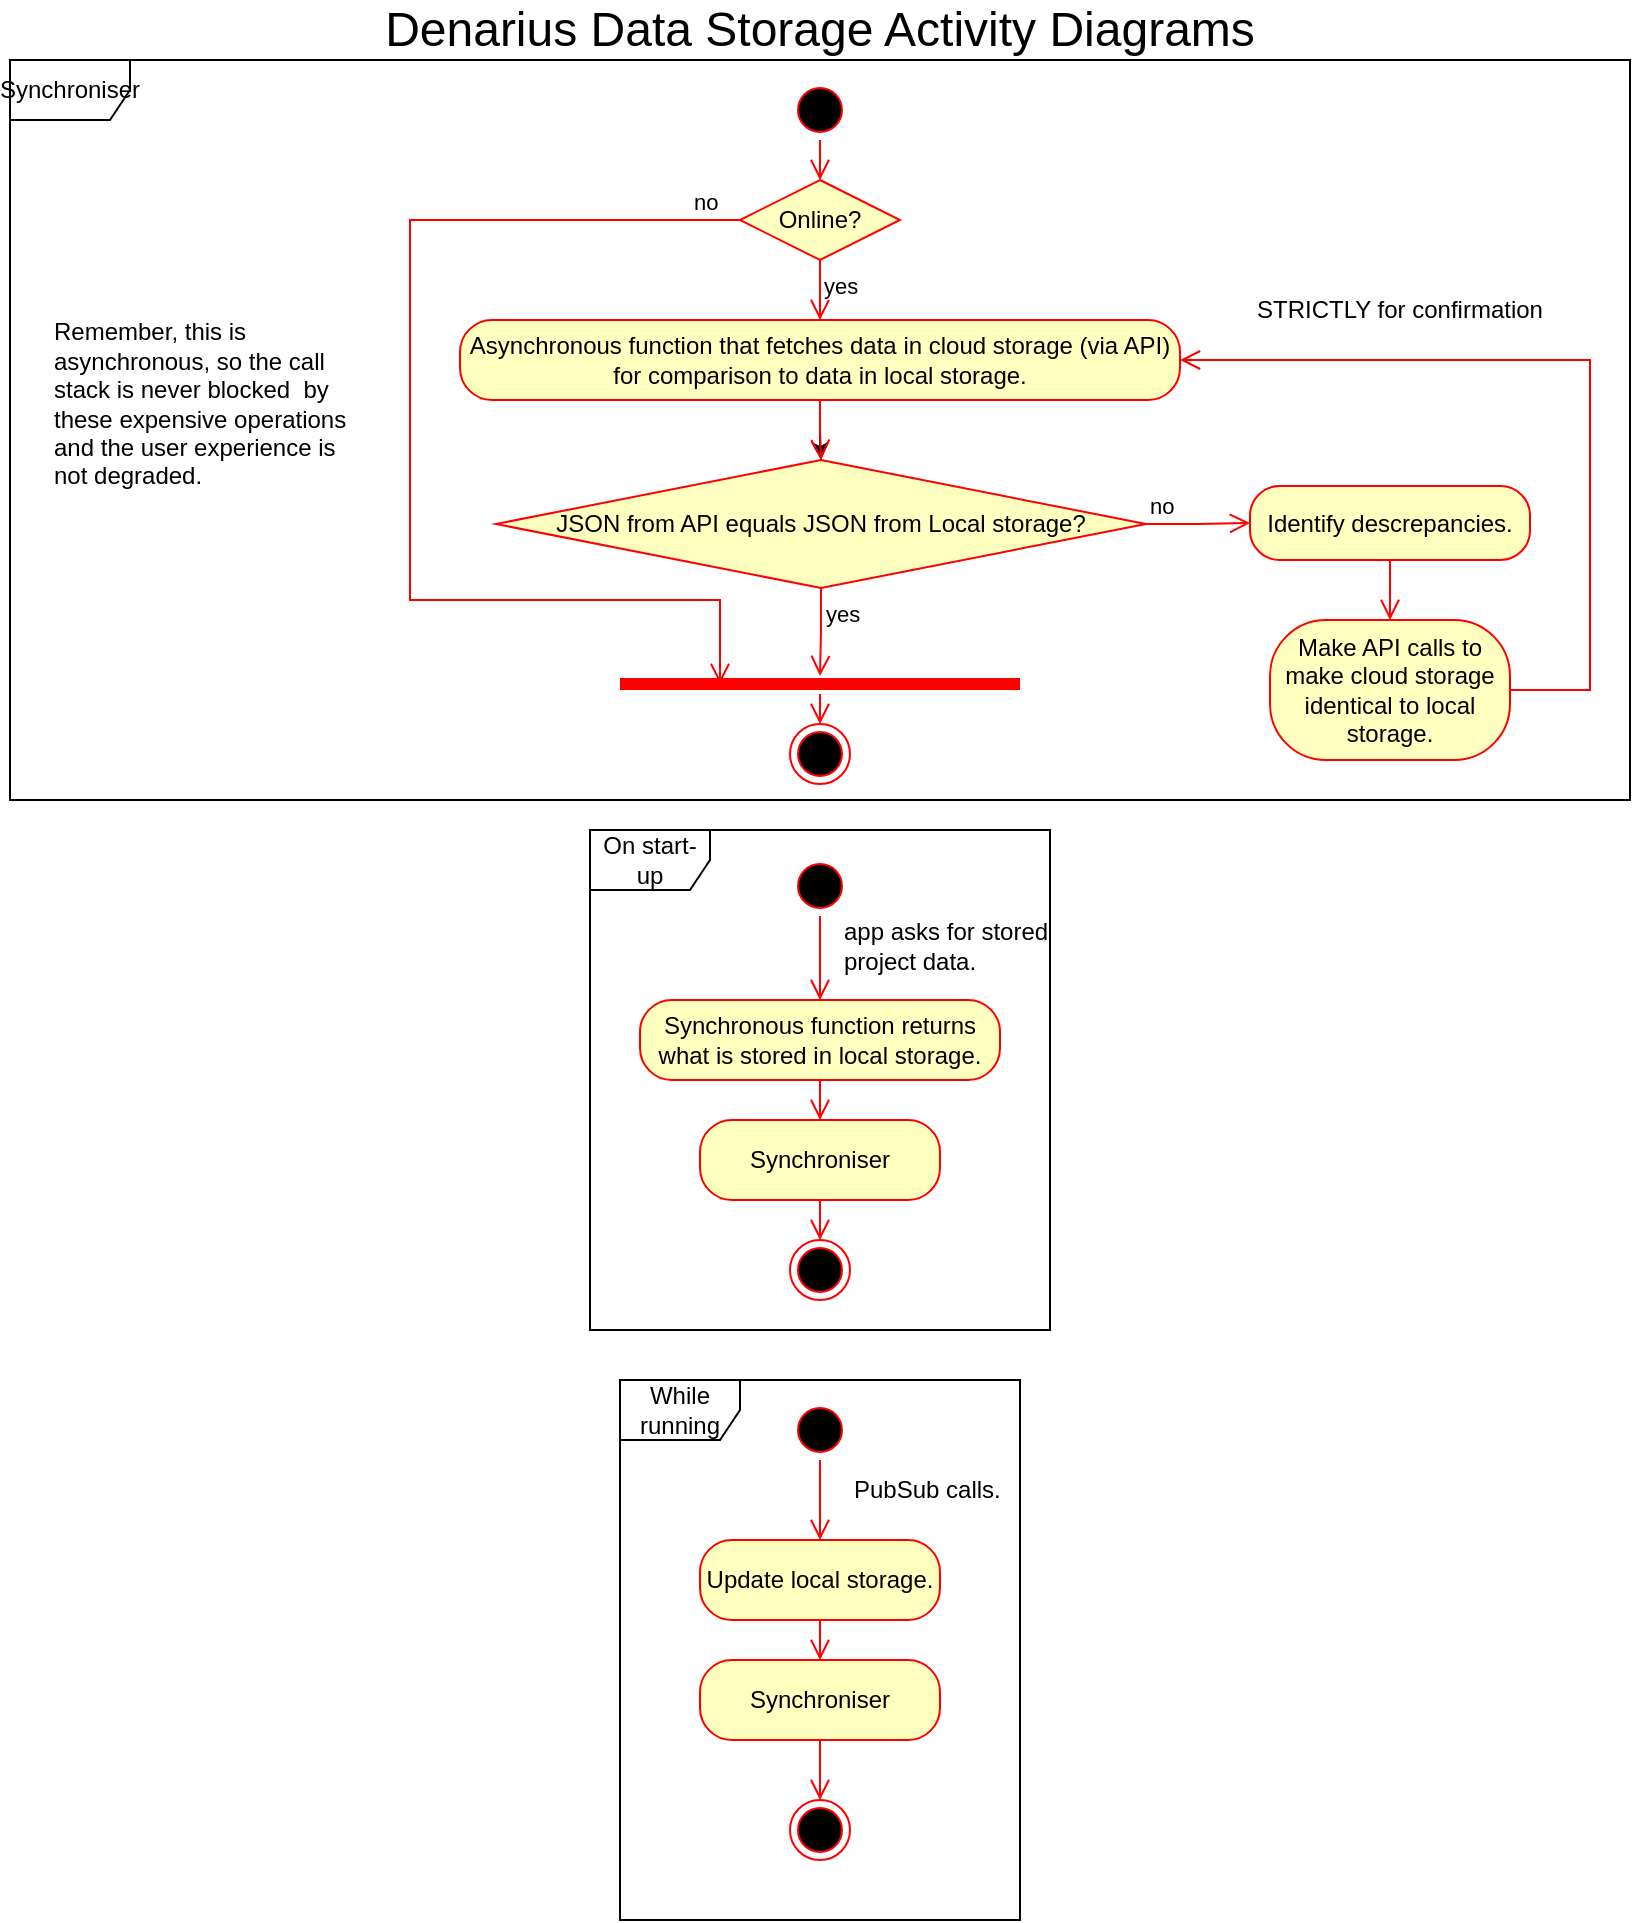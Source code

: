 <mxfile version="25.0.1">
  <diagram name="Page-1" id="VF0y1aDcz5su1bIi3bI6">
    <mxGraphModel dx="1120" dy="547" grid="1" gridSize="10" guides="1" tooltips="1" connect="1" arrows="1" fold="1" page="1" pageScale="1" pageWidth="850" pageHeight="1100" math="0" shadow="0">
      <root>
        <mxCell id="0" />
        <mxCell id="1" parent="0" />
        <mxCell id="4bx4nQR8MUudnulczVn6-1" value="&lt;font style=&quot;font-size: 24px;&quot;&gt;Denarius Data Storage Activity Diagrams&lt;/font&gt;" style="text;html=1;align=center;verticalAlign=middle;whiteSpace=wrap;rounded=0;" vertex="1" parent="1">
          <mxGeometry x="160" y="10" width="530" height="30" as="geometry" />
        </mxCell>
        <mxCell id="4bx4nQR8MUudnulczVn6-2" value="" style="ellipse;html=1;shape=startState;fillColor=#000000;strokeColor=#ff0000;" vertex="1" parent="1">
          <mxGeometry x="410" y="438" width="30" height="30" as="geometry" />
        </mxCell>
        <mxCell id="4bx4nQR8MUudnulczVn6-3" value="" style="edgeStyle=orthogonalEdgeStyle;html=1;verticalAlign=bottom;endArrow=open;endSize=8;strokeColor=#ff0000;rounded=0;entryX=0.5;entryY=0;entryDx=0;entryDy=0;" edge="1" source="4bx4nQR8MUudnulczVn6-2" parent="1" target="4bx4nQR8MUudnulczVn6-5">
          <mxGeometry relative="1" as="geometry">
            <mxPoint x="420" y="528" as="targetPoint" />
          </mxGeometry>
        </mxCell>
        <mxCell id="4bx4nQR8MUudnulczVn6-4" value="app asks for stored project data." style="text;html=1;align=left;verticalAlign=middle;whiteSpace=wrap;rounded=0;" vertex="1" parent="1">
          <mxGeometry x="435" y="468" width="105" height="30" as="geometry" />
        </mxCell>
        <mxCell id="4bx4nQR8MUudnulczVn6-5" value="Synchronous function returns what is stored in local storage." style="rounded=1;whiteSpace=wrap;html=1;arcSize=40;fontColor=#000000;fillColor=#ffffc0;strokeColor=#ff0000;" vertex="1" parent="1">
          <mxGeometry x="335" y="510" width="180" height="40" as="geometry" />
        </mxCell>
        <mxCell id="4bx4nQR8MUudnulczVn6-6" value="" style="edgeStyle=orthogonalEdgeStyle;html=1;verticalAlign=bottom;endArrow=open;endSize=8;strokeColor=#ff0000;rounded=0;entryX=0.5;entryY=0;entryDx=0;entryDy=0;" edge="1" source="4bx4nQR8MUudnulczVn6-5" parent="1" target="4bx4nQR8MUudnulczVn6-49">
          <mxGeometry relative="1" as="geometry">
            <mxPoint x="425" y="570" as="targetPoint" />
          </mxGeometry>
        </mxCell>
        <mxCell id="4bx4nQR8MUudnulczVn6-57" value="" style="edgeStyle=orthogonalEdgeStyle;rounded=0;orthogonalLoop=1;jettySize=auto;html=1;" edge="1" parent="1" source="4bx4nQR8MUudnulczVn6-8" target="4bx4nQR8MUudnulczVn6-13">
          <mxGeometry relative="1" as="geometry" />
        </mxCell>
        <mxCell id="4bx4nQR8MUudnulczVn6-8" value="Asynchronous function that fetches data in cloud storage (via API) for comparison to data in local storage." style="rounded=1;whiteSpace=wrap;html=1;arcSize=40;fontColor=#000000;fillColor=#ffffc0;strokeColor=#ff0000;" vertex="1" parent="1">
          <mxGeometry x="245" y="170" width="360" height="40" as="geometry" />
        </mxCell>
        <mxCell id="4bx4nQR8MUudnulczVn6-9" value="" style="edgeStyle=orthogonalEdgeStyle;html=1;verticalAlign=bottom;endArrow=open;endSize=8;strokeColor=#ff0000;rounded=0;entryX=0.5;entryY=0;entryDx=0;entryDy=0;exitX=0.5;exitY=1;exitDx=0;exitDy=0;" edge="1" source="4bx4nQR8MUudnulczVn6-8" parent="1" target="4bx4nQR8MUudnulczVn6-13">
          <mxGeometry relative="1" as="geometry">
            <mxPoint x="425" y="260" as="targetPoint" />
            <mxPoint x="425" y="209" as="sourcePoint" />
          </mxGeometry>
        </mxCell>
        <mxCell id="4bx4nQR8MUudnulczVn6-10" value="Remember, this is asynchronous, so the call stack is never blocked&amp;nbsp; by these expensive operations and the user experience is not degraded." style="text;html=1;align=left;verticalAlign=middle;whiteSpace=wrap;rounded=0;" vertex="1" parent="1">
          <mxGeometry x="40" y="170" width="150" height="84" as="geometry" />
        </mxCell>
        <mxCell id="4bx4nQR8MUudnulczVn6-13" value="JSON from API equals JSON from Local storage?" style="rhombus;whiteSpace=wrap;html=1;fontColor=#000000;fillColor=#ffffc0;strokeColor=#ff0000;" vertex="1" parent="1">
          <mxGeometry x="263" y="240" width="325" height="64" as="geometry" />
        </mxCell>
        <mxCell id="4bx4nQR8MUudnulczVn6-14" value="no" style="edgeStyle=orthogonalEdgeStyle;html=1;align=left;verticalAlign=bottom;endArrow=open;endSize=8;strokeColor=#ff0000;rounded=0;entryX=0;entryY=0.5;entryDx=0;entryDy=0;" edge="1" source="4bx4nQR8MUudnulczVn6-13" parent="1" target="4bx4nQR8MUudnulczVn6-19">
          <mxGeometry x="-1" relative="1" as="geometry">
            <mxPoint x="650" y="272" as="targetPoint" />
          </mxGeometry>
        </mxCell>
        <mxCell id="4bx4nQR8MUudnulczVn6-15" value="yes" style="edgeStyle=orthogonalEdgeStyle;html=1;align=left;verticalAlign=top;endArrow=open;endSize=8;strokeColor=#ff0000;rounded=0;entryX=0.5;entryY=0.1;entryDx=0;entryDy=0;entryPerimeter=0;" edge="1" source="4bx4nQR8MUudnulczVn6-13" parent="1" target="4bx4nQR8MUudnulczVn6-58">
          <mxGeometry x="-1" relative="1" as="geometry">
            <mxPoint x="426" y="350" as="targetPoint" />
          </mxGeometry>
        </mxCell>
        <mxCell id="4bx4nQR8MUudnulczVn6-16" value="" style="ellipse;html=1;shape=endState;fillColor=#000000;strokeColor=#ff0000;" vertex="1" parent="1">
          <mxGeometry x="410" y="372" width="30" height="30" as="geometry" />
        </mxCell>
        <mxCell id="4bx4nQR8MUudnulczVn6-19" value="Identify descrepancies." style="rounded=1;whiteSpace=wrap;html=1;arcSize=40;fontColor=#000000;fillColor=#ffffc0;strokeColor=#ff0000;" vertex="1" parent="1">
          <mxGeometry x="640" y="253" width="140" height="37" as="geometry" />
        </mxCell>
        <mxCell id="4bx4nQR8MUudnulczVn6-20" value="" style="edgeStyle=orthogonalEdgeStyle;html=1;verticalAlign=bottom;endArrow=open;endSize=8;strokeColor=#ff0000;rounded=0;entryX=0.5;entryY=0;entryDx=0;entryDy=0;" edge="1" source="4bx4nQR8MUudnulczVn6-19" parent="1" target="4bx4nQR8MUudnulczVn6-21">
          <mxGeometry relative="1" as="geometry">
            <mxPoint x="710" y="340" as="targetPoint" />
          </mxGeometry>
        </mxCell>
        <mxCell id="4bx4nQR8MUudnulczVn6-21" value="Make API calls to make cloud storage identical to local storage." style="rounded=1;whiteSpace=wrap;html=1;arcSize=40;fontColor=#000000;fillColor=#ffffc0;strokeColor=#ff0000;" vertex="1" parent="1">
          <mxGeometry x="650" y="320" width="120" height="70" as="geometry" />
        </mxCell>
        <mxCell id="4bx4nQR8MUudnulczVn6-22" value="" style="edgeStyle=orthogonalEdgeStyle;html=1;verticalAlign=bottom;endArrow=open;endSize=8;strokeColor=#ff0000;rounded=0;exitX=1;exitY=0.5;exitDx=0;exitDy=0;entryX=1;entryY=0.5;entryDx=0;entryDy=0;" edge="1" source="4bx4nQR8MUudnulczVn6-21" parent="1" target="4bx4nQR8MUudnulczVn6-8">
          <mxGeometry relative="1" as="geometry">
            <mxPoint x="820" y="190" as="targetPoint" />
            <Array as="points">
              <mxPoint x="810" y="355" />
              <mxPoint x="810" y="190" />
            </Array>
          </mxGeometry>
        </mxCell>
        <mxCell id="4bx4nQR8MUudnulczVn6-23" value="STRICTLY for confirmation" style="text;html=1;align=center;verticalAlign=middle;whiteSpace=wrap;rounded=0;" vertex="1" parent="1">
          <mxGeometry x="640" y="150" width="150" height="30" as="geometry" />
        </mxCell>
        <mxCell id="4bx4nQR8MUudnulczVn6-25" value="Synchroniser" style="shape=umlFrame;whiteSpace=wrap;html=1;pointerEvents=0;" vertex="1" parent="1">
          <mxGeometry x="20" y="40" width="810" height="370" as="geometry" />
        </mxCell>
        <mxCell id="4bx4nQR8MUudnulczVn6-26" value="" style="ellipse;html=1;shape=startState;fillColor=#000000;strokeColor=#ff0000;" vertex="1" parent="1">
          <mxGeometry x="410" y="710" width="30" height="30" as="geometry" />
        </mxCell>
        <mxCell id="4bx4nQR8MUudnulczVn6-27" value="" style="edgeStyle=orthogonalEdgeStyle;html=1;verticalAlign=bottom;endArrow=open;endSize=8;strokeColor=#ff0000;rounded=0;entryX=0.5;entryY=0;entryDx=0;entryDy=0;" edge="1" source="4bx4nQR8MUudnulczVn6-26" parent="1" target="4bx4nQR8MUudnulczVn6-29">
          <mxGeometry relative="1" as="geometry">
            <mxPoint x="425" y="800" as="targetPoint" />
          </mxGeometry>
        </mxCell>
        <mxCell id="4bx4nQR8MUudnulczVn6-28" value="PubSub calls." style="text;html=1;align=left;verticalAlign=middle;whiteSpace=wrap;rounded=0;" vertex="1" parent="1">
          <mxGeometry x="440" y="740" width="80" height="30" as="geometry" />
        </mxCell>
        <mxCell id="4bx4nQR8MUudnulczVn6-29" value="Update local storage." style="rounded=1;whiteSpace=wrap;html=1;arcSize=40;fontColor=#000000;fillColor=#ffffc0;strokeColor=#ff0000;" vertex="1" parent="1">
          <mxGeometry x="365" y="780" width="120" height="40" as="geometry" />
        </mxCell>
        <mxCell id="4bx4nQR8MUudnulczVn6-30" value="" style="edgeStyle=orthogonalEdgeStyle;html=1;verticalAlign=bottom;endArrow=open;endSize=8;strokeColor=#ff0000;rounded=0;entryX=0.5;entryY=0;entryDx=0;entryDy=0;" edge="1" source="4bx4nQR8MUudnulczVn6-29" parent="1" target="4bx4nQR8MUudnulczVn6-51">
          <mxGeometry relative="1" as="geometry">
            <mxPoint x="425.5" y="850" as="targetPoint" />
          </mxGeometry>
        </mxCell>
        <mxCell id="4bx4nQR8MUudnulczVn6-38" value="" style="ellipse;html=1;shape=startState;fillColor=#000000;strokeColor=#ff0000;" vertex="1" parent="1">
          <mxGeometry x="410" y="50" width="30" height="30" as="geometry" />
        </mxCell>
        <mxCell id="4bx4nQR8MUudnulczVn6-39" value="" style="edgeStyle=orthogonalEdgeStyle;html=1;verticalAlign=bottom;endArrow=open;endSize=8;strokeColor=#ff0000;rounded=0;entryX=0.5;entryY=0;entryDx=0;entryDy=0;exitX=0.5;exitY=1;exitDx=0;exitDy=0;" edge="1" source="4bx4nQR8MUudnulczVn6-38" parent="1" target="4bx4nQR8MUudnulczVn6-54">
          <mxGeometry relative="1" as="geometry">
            <mxPoint x="425" y="170" as="targetPoint" />
            <mxPoint x="425" y="150" as="sourcePoint" />
          </mxGeometry>
        </mxCell>
        <mxCell id="4bx4nQR8MUudnulczVn6-42" value="On start-up" style="shape=umlFrame;whiteSpace=wrap;html=1;pointerEvents=0;" vertex="1" parent="1">
          <mxGeometry x="310" y="425" width="230" height="250" as="geometry" />
        </mxCell>
        <mxCell id="4bx4nQR8MUudnulczVn6-46" value="" style="ellipse;html=1;shape=endState;fillColor=#000000;strokeColor=#ff0000;" vertex="1" parent="1">
          <mxGeometry x="410" y="630" width="30" height="30" as="geometry" />
        </mxCell>
        <mxCell id="4bx4nQR8MUudnulczVn6-48" value="While running" style="shape=umlFrame;whiteSpace=wrap;html=1;pointerEvents=0;" vertex="1" parent="1">
          <mxGeometry x="325" y="700" width="200" height="270" as="geometry" />
        </mxCell>
        <mxCell id="4bx4nQR8MUudnulczVn6-49" value="Synchroniser" style="rounded=1;whiteSpace=wrap;html=1;arcSize=40;fontColor=#000000;fillColor=#ffffc0;strokeColor=#ff0000;" vertex="1" parent="1">
          <mxGeometry x="365" y="570" width="120" height="40" as="geometry" />
        </mxCell>
        <mxCell id="4bx4nQR8MUudnulczVn6-50" value="" style="edgeStyle=orthogonalEdgeStyle;html=1;verticalAlign=bottom;endArrow=open;endSize=8;strokeColor=#ff0000;rounded=0;entryX=0.5;entryY=0;entryDx=0;entryDy=0;" edge="1" source="4bx4nQR8MUudnulczVn6-49" parent="1" target="4bx4nQR8MUudnulczVn6-46">
          <mxGeometry relative="1" as="geometry">
            <mxPoint x="380" y="870" as="targetPoint" />
          </mxGeometry>
        </mxCell>
        <mxCell id="4bx4nQR8MUudnulczVn6-51" value="Synchroniser" style="rounded=1;whiteSpace=wrap;html=1;arcSize=40;fontColor=#000000;fillColor=#ffffc0;strokeColor=#ff0000;" vertex="1" parent="1">
          <mxGeometry x="365" y="840" width="120" height="40" as="geometry" />
        </mxCell>
        <mxCell id="4bx4nQR8MUudnulczVn6-52" value="" style="edgeStyle=orthogonalEdgeStyle;html=1;verticalAlign=bottom;endArrow=open;endSize=8;strokeColor=#ff0000;rounded=0;entryX=0.5;entryY=0;entryDx=0;entryDy=0;" edge="1" source="4bx4nQR8MUudnulczVn6-51" parent="1" target="4bx4nQR8MUudnulczVn6-53">
          <mxGeometry relative="1" as="geometry">
            <mxPoint x="425" y="920" as="targetPoint" />
          </mxGeometry>
        </mxCell>
        <mxCell id="4bx4nQR8MUudnulczVn6-53" value="" style="ellipse;html=1;shape=endState;fillColor=#000000;strokeColor=#ff0000;" vertex="1" parent="1">
          <mxGeometry x="410" y="910" width="30" height="30" as="geometry" />
        </mxCell>
        <mxCell id="4bx4nQR8MUudnulczVn6-54" value="Online?" style="rhombus;whiteSpace=wrap;html=1;fontColor=#000000;fillColor=#ffffc0;strokeColor=#ff0000;" vertex="1" parent="1">
          <mxGeometry x="385" y="100" width="80" height="40" as="geometry" />
        </mxCell>
        <mxCell id="4bx4nQR8MUudnulczVn6-55" value="no" style="edgeStyle=orthogonalEdgeStyle;html=1;align=left;verticalAlign=bottom;endArrow=open;endSize=8;strokeColor=#ff0000;rounded=0;exitX=0;exitY=0.5;exitDx=0;exitDy=0;entryX=0.25;entryY=0.5;entryDx=0;entryDy=0;entryPerimeter=0;" edge="1" source="4bx4nQR8MUudnulczVn6-54" parent="1" target="4bx4nQR8MUudnulczVn6-58">
          <mxGeometry x="-0.909" relative="1" as="geometry">
            <mxPoint x="565" y="134" as="targetPoint" />
            <Array as="points">
              <mxPoint x="220" y="120" />
              <mxPoint x="220" y="310" />
              <mxPoint x="375" y="310" />
            </Array>
            <mxPoint as="offset" />
          </mxGeometry>
        </mxCell>
        <mxCell id="4bx4nQR8MUudnulczVn6-56" value="yes" style="edgeStyle=orthogonalEdgeStyle;html=1;align=left;verticalAlign=top;endArrow=open;endSize=8;strokeColor=#ff0000;rounded=0;entryX=0.5;entryY=0;entryDx=0;entryDy=0;" edge="1" source="4bx4nQR8MUudnulczVn6-54" parent="1" target="4bx4nQR8MUudnulczVn6-8">
          <mxGeometry x="-1" relative="1" as="geometry">
            <mxPoint x="425" y="214" as="targetPoint" />
          </mxGeometry>
        </mxCell>
        <mxCell id="4bx4nQR8MUudnulczVn6-58" value="" style="shape=line;html=1;strokeWidth=6;strokeColor=#ff0000;" vertex="1" parent="1">
          <mxGeometry x="325" y="347" width="200" height="10" as="geometry" />
        </mxCell>
        <mxCell id="4bx4nQR8MUudnulczVn6-59" value="" style="edgeStyle=orthogonalEdgeStyle;html=1;verticalAlign=bottom;endArrow=open;endSize=8;strokeColor=#ff0000;rounded=0;entryX=0.5;entryY=0;entryDx=0;entryDy=0;" edge="1" source="4bx4nQR8MUudnulczVn6-58" parent="1" target="4bx4nQR8MUudnulczVn6-16">
          <mxGeometry relative="1" as="geometry">
            <mxPoint x="425" y="402" as="targetPoint" />
          </mxGeometry>
        </mxCell>
      </root>
    </mxGraphModel>
  </diagram>
</mxfile>
